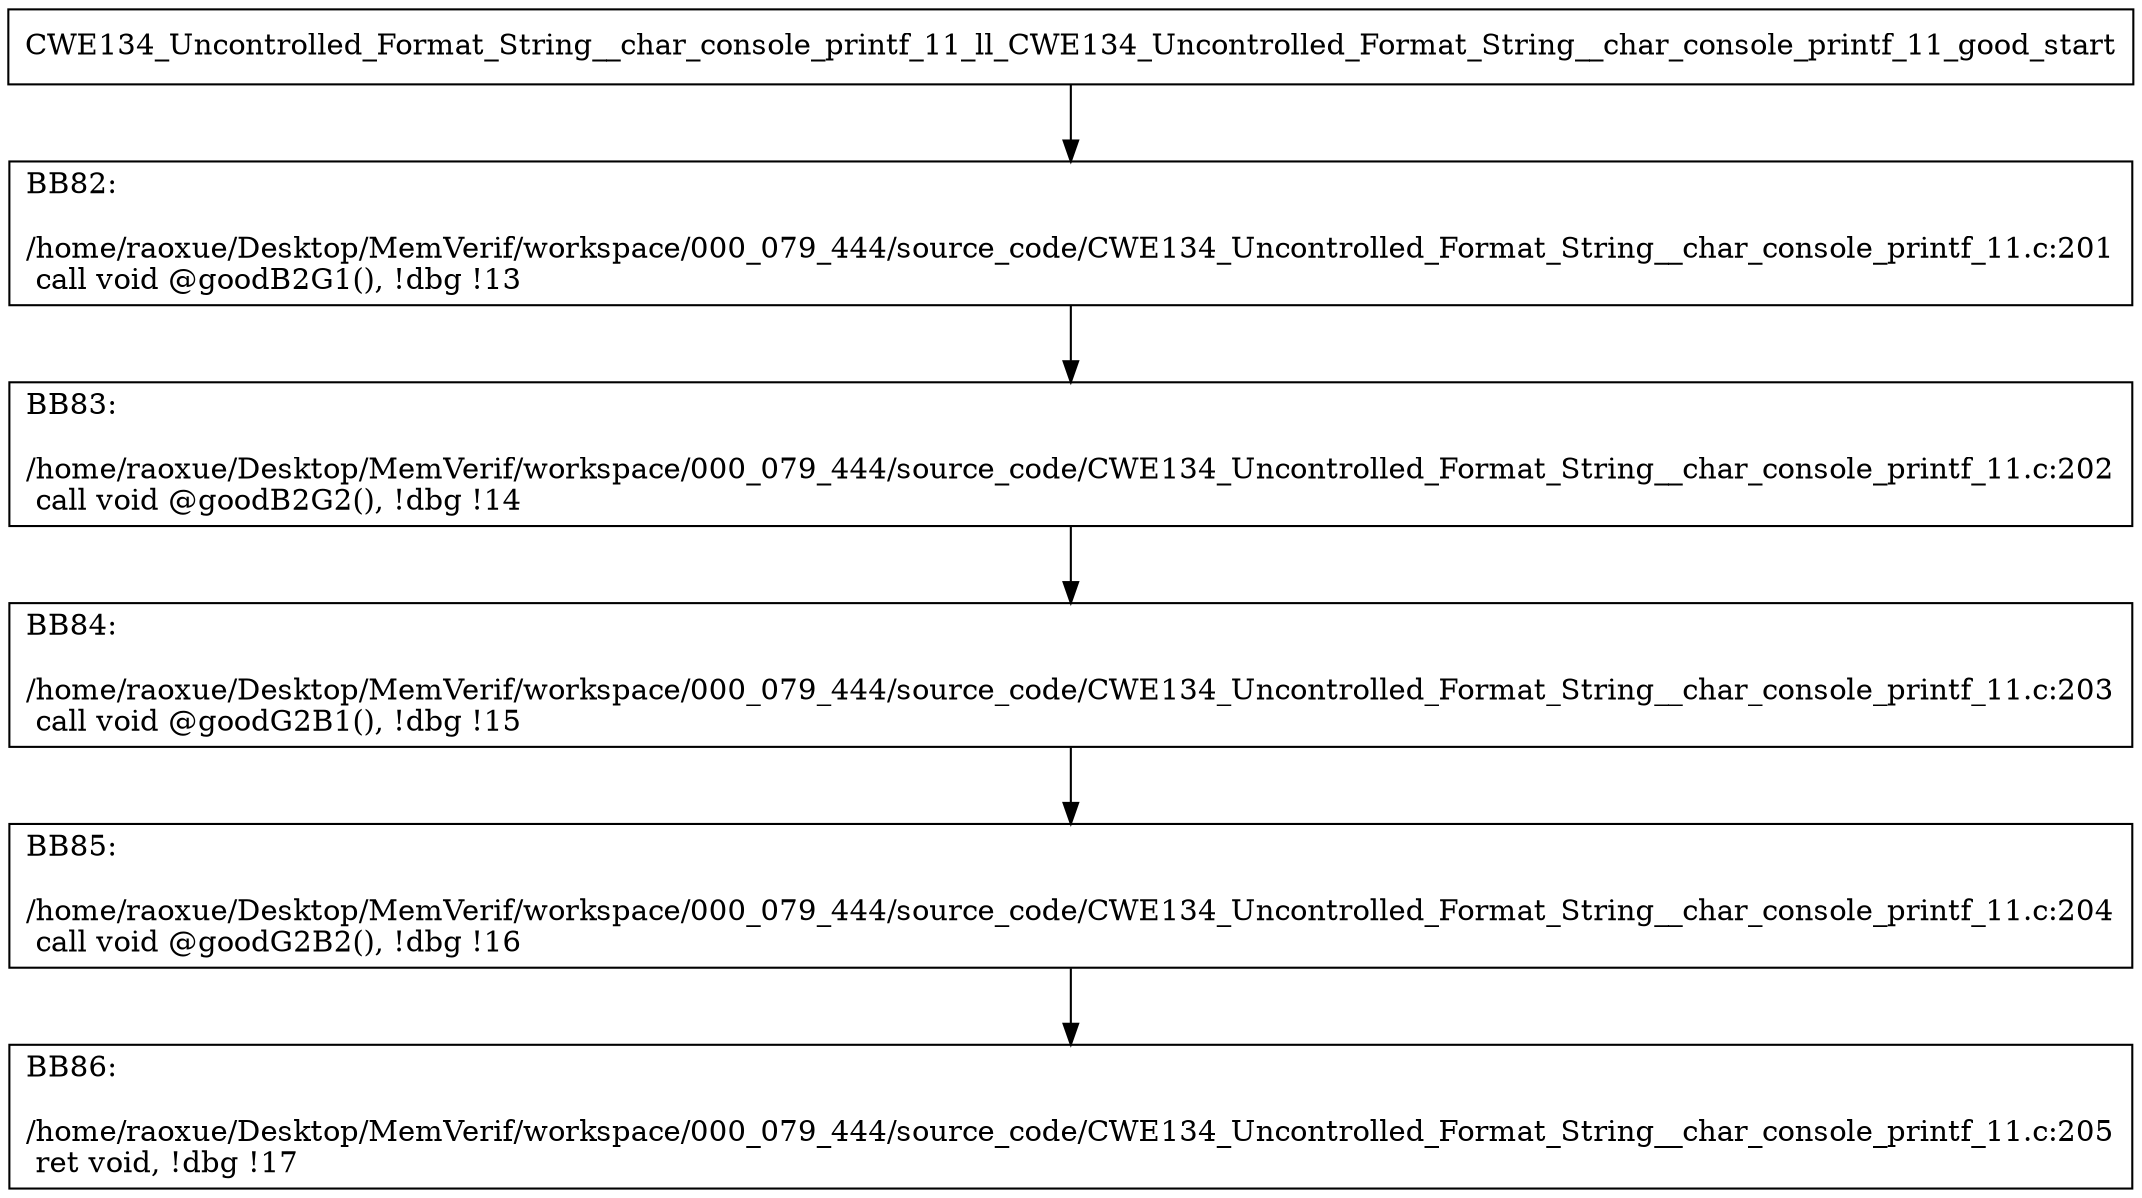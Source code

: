 digraph "CFG for'CWE134_Uncontrolled_Format_String__char_console_printf_11_ll_CWE134_Uncontrolled_Format_String__char_console_printf_11_good' function" {
	BBCWE134_Uncontrolled_Format_String__char_console_printf_11_ll_CWE134_Uncontrolled_Format_String__char_console_printf_11_good_start[shape=record,label="{CWE134_Uncontrolled_Format_String__char_console_printf_11_ll_CWE134_Uncontrolled_Format_String__char_console_printf_11_good_start}"];
	BBCWE134_Uncontrolled_Format_String__char_console_printf_11_ll_CWE134_Uncontrolled_Format_String__char_console_printf_11_good_start-> CWE134_Uncontrolled_Format_String__char_console_printf_11_ll_CWE134_Uncontrolled_Format_String__char_console_printf_11_goodBB82;
	CWE134_Uncontrolled_Format_String__char_console_printf_11_ll_CWE134_Uncontrolled_Format_String__char_console_printf_11_goodBB82 [shape=record, label="{BB82:\l\l/home/raoxue/Desktop/MemVerif/workspace/000_079_444/source_code/CWE134_Uncontrolled_Format_String__char_console_printf_11.c:201\l
  call void @goodB2G1(), !dbg !13\l
}"];
	CWE134_Uncontrolled_Format_String__char_console_printf_11_ll_CWE134_Uncontrolled_Format_String__char_console_printf_11_goodBB82-> CWE134_Uncontrolled_Format_String__char_console_printf_11_ll_CWE134_Uncontrolled_Format_String__char_console_printf_11_goodBB83;
	CWE134_Uncontrolled_Format_String__char_console_printf_11_ll_CWE134_Uncontrolled_Format_String__char_console_printf_11_goodBB83 [shape=record, label="{BB83:\l\l/home/raoxue/Desktop/MemVerif/workspace/000_079_444/source_code/CWE134_Uncontrolled_Format_String__char_console_printf_11.c:202\l
  call void @goodB2G2(), !dbg !14\l
}"];
	CWE134_Uncontrolled_Format_String__char_console_printf_11_ll_CWE134_Uncontrolled_Format_String__char_console_printf_11_goodBB83-> CWE134_Uncontrolled_Format_String__char_console_printf_11_ll_CWE134_Uncontrolled_Format_String__char_console_printf_11_goodBB84;
	CWE134_Uncontrolled_Format_String__char_console_printf_11_ll_CWE134_Uncontrolled_Format_String__char_console_printf_11_goodBB84 [shape=record, label="{BB84:\l\l/home/raoxue/Desktop/MemVerif/workspace/000_079_444/source_code/CWE134_Uncontrolled_Format_String__char_console_printf_11.c:203\l
  call void @goodG2B1(), !dbg !15\l
}"];
	CWE134_Uncontrolled_Format_String__char_console_printf_11_ll_CWE134_Uncontrolled_Format_String__char_console_printf_11_goodBB84-> CWE134_Uncontrolled_Format_String__char_console_printf_11_ll_CWE134_Uncontrolled_Format_String__char_console_printf_11_goodBB85;
	CWE134_Uncontrolled_Format_String__char_console_printf_11_ll_CWE134_Uncontrolled_Format_String__char_console_printf_11_goodBB85 [shape=record, label="{BB85:\l\l/home/raoxue/Desktop/MemVerif/workspace/000_079_444/source_code/CWE134_Uncontrolled_Format_String__char_console_printf_11.c:204\l
  call void @goodG2B2(), !dbg !16\l
}"];
	CWE134_Uncontrolled_Format_String__char_console_printf_11_ll_CWE134_Uncontrolled_Format_String__char_console_printf_11_goodBB85-> CWE134_Uncontrolled_Format_String__char_console_printf_11_ll_CWE134_Uncontrolled_Format_String__char_console_printf_11_goodBB86;
	CWE134_Uncontrolled_Format_String__char_console_printf_11_ll_CWE134_Uncontrolled_Format_String__char_console_printf_11_goodBB86 [shape=record, label="{BB86:\l\l/home/raoxue/Desktop/MemVerif/workspace/000_079_444/source_code/CWE134_Uncontrolled_Format_String__char_console_printf_11.c:205\l
  ret void, !dbg !17\l
}"];
}
